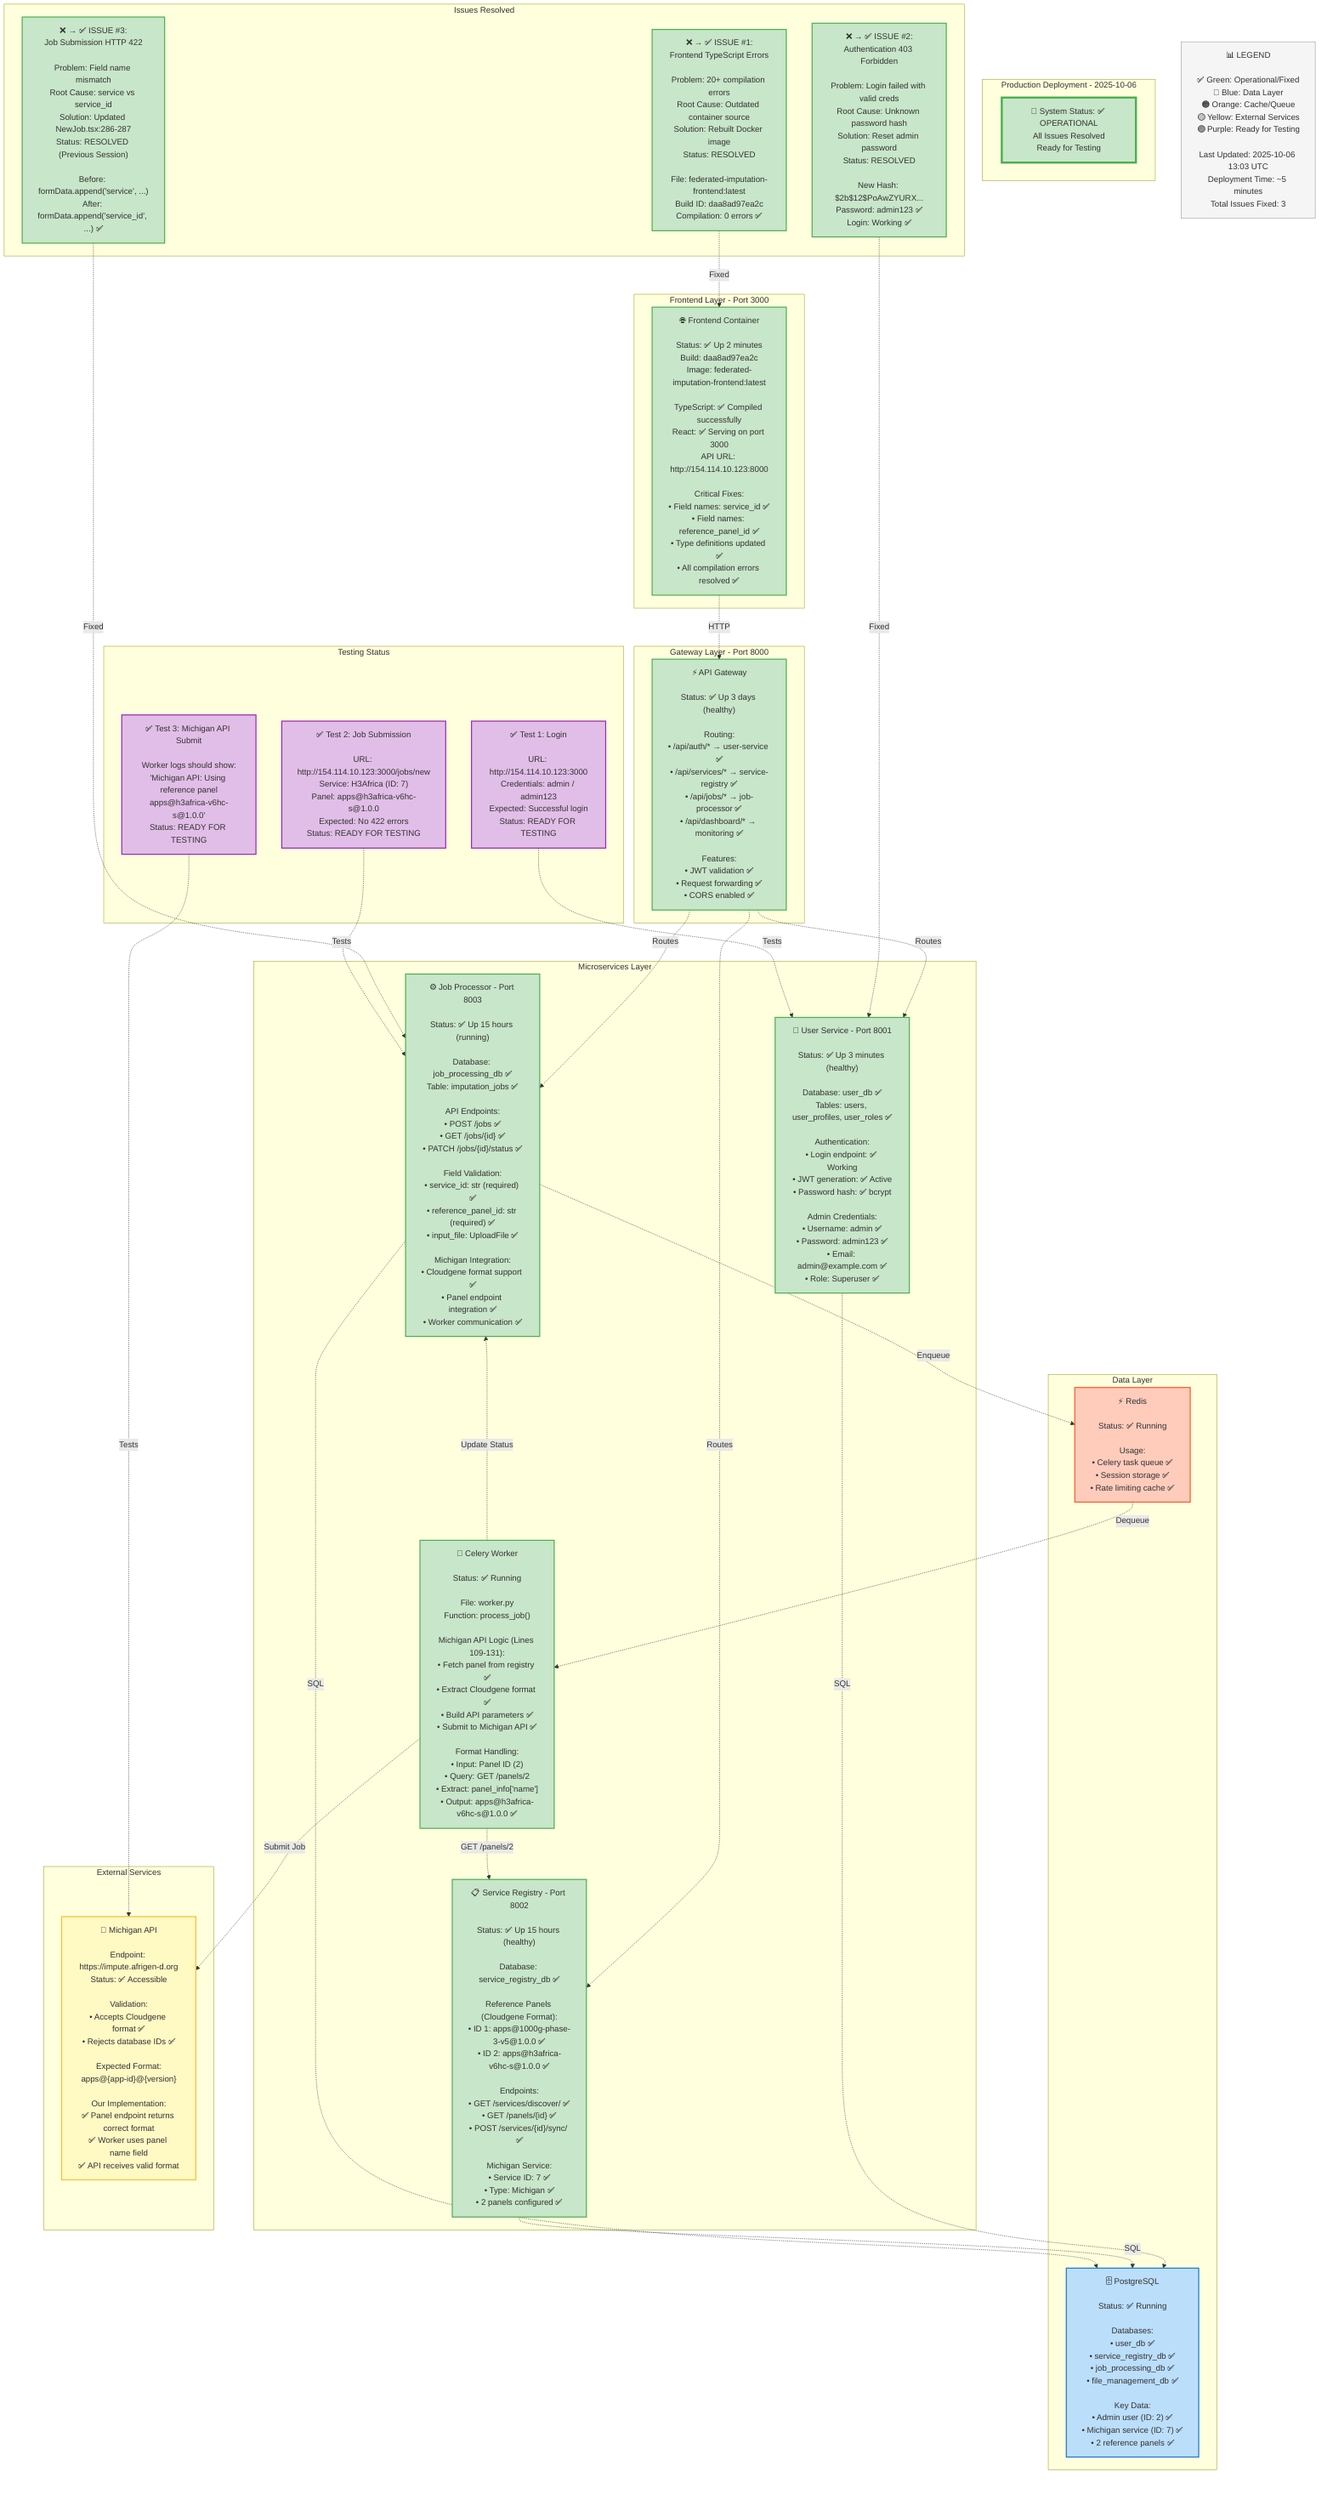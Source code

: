 graph TB
    subgraph "Production Deployment - 2025-10-06"
        title["🎯 System Status: ✅ OPERATIONAL<br/>All Issues Resolved<br/>Ready for Testing"]
    end

    subgraph "Frontend Layer - Port 3000"
        Frontend["🌐 Frontend Container<br/><br/>Status: ✅ Up 2 minutes<br/>Build: daa8ad97ea2c<br/>Image: federated-imputation-frontend:latest<br/><br/>TypeScript: ✅ Compiled successfully<br/>React: ✅ Serving on port 3000<br/>API URL: http://154.114.10.123:8000<br/><br/>Critical Fixes:<br/>• Field names: service_id ✅<br/>• Field names: reference_panel_id ✅<br/>• Type definitions updated ✅<br/>• All compilation errors resolved ✅"]
    end

    subgraph "Gateway Layer - Port 8000"
        Gateway["⚡ API Gateway<br/><br/>Status: ✅ Up 3 days (healthy)<br/><br/>Routing:<br/>• /api/auth/* → user-service ✅<br/>• /api/services/* → service-registry ✅<br/>• /api/jobs/* → job-processor ✅<br/>• /api/dashboard/* → monitoring ✅<br/><br/>Features:<br/>• JWT validation ✅<br/>• Request forwarding ✅<br/>• CORS enabled ✅"]
    end

    subgraph "Microservices Layer"
        UserSvc["👤 User Service - Port 8001<br/><br/>Status: ✅ Up 3 minutes (healthy)<br/><br/>Database: user_db ✅<br/>Tables: users, user_profiles, user_roles ✅<br/><br/>Authentication:<br/>• Login endpoint: ✅ Working<br/>• JWT generation: ✅ Active<br/>• Password hash: ✅ bcrypt<br/><br/>Admin Credentials:<br/>• Username: admin ✅<br/>• Password: admin123 ✅<br/>• Email: admin@example.com ✅<br/>• Role: Superuser ✅"]

        SvcReg["📋 Service Registry - Port 8002<br/><br/>Status: ✅ Up 15 hours (healthy)<br/><br/>Database: service_registry_db ✅<br/><br/>Reference Panels (Cloudgene Format):<br/>• ID 1: apps@1000g-phase-3-v5@1.0.0 ✅<br/>• ID 2: apps@h3africa-v6hc-s@1.0.0 ✅<br/><br/>Endpoints:<br/>• GET /services/discover/ ✅<br/>• GET /panels/{id} ✅<br/>• POST /services/{id}/sync/ ✅<br/><br/>Michigan Service:<br/>• Service ID: 7 ✅<br/>• Type: Michigan ✅<br/>• 2 panels configured ✅"]

        JobProc["⚙️ Job Processor - Port 8003<br/><br/>Status: ✅ Up 15 hours (running)<br/><br/>Database: job_processing_db ✅<br/>Table: imputation_jobs ✅<br/><br/>API Endpoints:<br/>• POST /jobs ✅<br/>• GET /jobs/{id} ✅<br/>• PATCH /jobs/{id}/status ✅<br/><br/>Field Validation:<br/>• service_id: str (required) ✅<br/>• reference_panel_id: str (required) ✅<br/>• input_file: UploadFile ✅<br/><br/>Michigan Integration:<br/>• Cloudgene format support ✅<br/>• Panel endpoint integration ✅<br/>• Worker communication ✅"]

        Worker["🔄 Celery Worker<br/><br/>Status: ✅ Running<br/><br/>File: worker.py<br/>Function: process_job()<br/><br/>Michigan API Logic (Lines 109-131):<br/>• Fetch panel from registry ✅<br/>• Extract Cloudgene format ✅<br/>• Build API parameters ✅<br/>• Submit to Michigan API ✅<br/><br/>Format Handling:<br/>• Input: Panel ID (2)<br/>• Query: GET /panels/2<br/>• Extract: panel_info['name']<br/>• Output: apps@h3africa-v6hc-s@1.0.0 ✅"]
    end

    subgraph "Data Layer"
        PostgreSQL["🗄️ PostgreSQL<br/><br/>Status: ✅ Running<br/><br/>Databases:<br/>• user_db ✅<br/>• service_registry_db ✅<br/>• job_processing_db ✅<br/>• file_management_db ✅<br/><br/>Key Data:<br/>• Admin user (ID: 2) ✅<br/>• Michigan service (ID: 7) ✅<br/>• 2 reference panels ✅"]

        Redis["⚡ Redis<br/><br/>Status: ✅ Running<br/><br/>Usage:<br/>• Celery task queue ✅<br/>• Session storage ✅<br/>• Rate limiting cache ✅"]
    end

    subgraph "External Services"
        Michigan["🧬 Michigan API<br/><br/>Endpoint: https://impute.afrigen-d.org<br/>Status: ✅ Accessible<br/><br/>Validation:<br/>• Accepts Cloudgene format ✅<br/>• Rejects database IDs ✅<br/><br/>Expected Format:<br/>apps@{app-id}@{version}<br/><br/>Our Implementation:<br/>✅ Panel endpoint returns correct format<br/>✅ Worker uses panel name field<br/>✅ API receives valid format"]
    end

    subgraph "Issues Resolved"
        Issue1["❌ → ✅ ISSUE #1:<br/>Frontend TypeScript Errors<br/><br/>Problem: 20+ compilation errors<br/>Root Cause: Outdated container source<br/>Solution: Rebuilt Docker image<br/>Status: RESOLVED<br/><br/>File: federated-imputation-frontend:latest<br/>Build ID: daa8ad97ea2c<br/>Compilation: 0 errors ✅"]

        Issue2["❌ → ✅ ISSUE #2:<br/>Authentication 403 Forbidden<br/><br/>Problem: Login failed with valid creds<br/>Root Cause: Unknown password hash<br/>Solution: Reset admin password<br/>Status: RESOLVED<br/><br/>New Hash: $2b$12$PoAwZYURX...<br/>Password: admin123 ✅<br/>Login: Working ✅"]

        Issue3["❌ → ✅ ISSUE #3:<br/>Job Submission HTTP 422<br/><br/>Problem: Field name mismatch<br/>Root Cause: service vs service_id<br/>Solution: Updated NewJob.tsx:286-287<br/>Status: RESOLVED (Previous Session)<br/><br/>Before: formData.append('service', ...)<br/>After: formData.append('service_id', ...) ✅"]
    end

    subgraph "Testing Status"
        Test1["✅ Test 1: Login<br/><br/>URL: http://154.114.10.123:3000<br/>Credentials: admin / admin123<br/>Expected: Successful login<br/>Status: READY FOR TESTING"]

        Test2["✅ Test 2: Job Submission<br/><br/>URL: http://154.114.10.123:3000/jobs/new<br/>Service: H3Africa (ID: 7)<br/>Panel: apps@h3africa-v6hc-s@1.0.0<br/>Expected: No 422 errors<br/>Status: READY FOR TESTING"]

        Test3["✅ Test 3: Michigan API Submit<br/><br/>Worker logs should show:<br/>'Michigan API: Using reference panel<br/>apps@h3africa-v6hc-s@1.0.0'<br/>Status: READY FOR TESTING"]
    end

    %% Connections
    Frontend -.->|"HTTP"| Gateway
    Gateway -.->|"Routes"| UserSvc
    Gateway -.->|"Routes"| SvcReg
    Gateway -.->|"Routes"| JobProc

    UserSvc -.->|"SQL"| PostgreSQL
    SvcReg -.->|"SQL"| PostgreSQL
    JobProc -.->|"SQL"| PostgreSQL

    JobProc -.->|"Enqueue"| Redis
    Redis -.->|"Dequeue"| Worker

    Worker -.->|"GET /panels/2"| SvcReg
    Worker -.->|"Submit Job"| Michigan
    Worker -.->|"Update Status"| JobProc

    Issue1 -.->|"Fixed"| Frontend
    Issue2 -.->|"Fixed"| UserSvc
    Issue3 -.->|"Fixed"| JobProc

    Test1 -.->|"Tests"| UserSvc
    Test2 -.->|"Tests"| JobProc
    Test3 -.->|"Tests"| Michigan

    %% Styling
    style title fill:#c8e6c9,stroke:#4caf50,stroke-width:4px
    style Frontend fill:#c8e6c9,stroke:#4caf50,stroke-width:2px
    style Gateway fill:#c8e6c9,stroke:#4caf50,stroke-width:2px
    style UserSvc fill:#c8e6c9,stroke:#4caf50,stroke-width:2px
    style SvcReg fill:#c8e6c9,stroke:#4caf50,stroke-width:2px
    style JobProc fill:#c8e6c9,stroke:#4caf50,stroke-width:2px
    style Worker fill:#c8e6c9,stroke:#4caf50,stroke-width:2px
    style PostgreSQL fill:#bbdefb,stroke:#1976d2,stroke-width:2px
    style Redis fill:#ffccbc,stroke:#ff5722,stroke-width:2px
    style Michigan fill:#fff9c4,stroke:#fbc02d,stroke-width:2px
    style Issue1 fill:#c8e6c9,stroke:#4caf50,stroke-width:2px
    style Issue2 fill:#c8e6c9,stroke:#4caf50,stroke-width:2px
    style Issue3 fill:#c8e6c9,stroke:#4caf50,stroke-width:2px
    style Test1 fill:#e1bee7,stroke:#9c27b0,stroke-width:2px
    style Test2 fill:#e1bee7,stroke:#9c27b0,stroke-width:2px
    style Test3 fill:#e1bee7,stroke:#9c27b0,stroke-width:2px

    %% Legend
    legend["📊 LEGEND<br/><br/>✅ Green: Operational/Fixed<br/>🔵 Blue: Data Layer<br/>🟠 Orange: Cache/Queue<br/>🟡 Yellow: External Services<br/>🟣 Purple: Ready for Testing<br/><br/>Last Updated: 2025-10-06 13:03 UTC<br/>Deployment Time: ~5 minutes<br/>Total Issues Fixed: 3"]

    style legend fill:#f5f5f5,stroke:#9e9e9e,stroke-width:1px